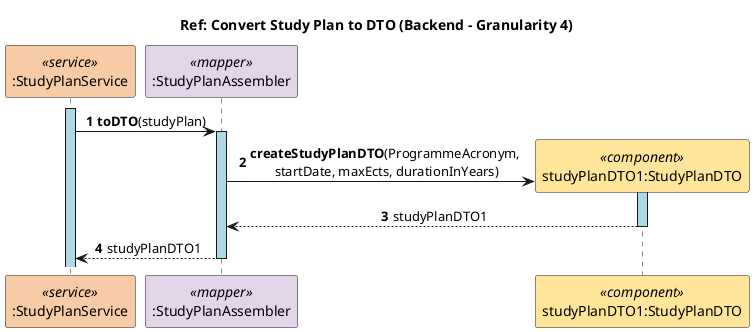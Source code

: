 @startuml
title Ref: Convert Study Plan to DTO (Backend - Granularity 4)
skinparam sequenceLifeLineBackgroundColor lightblue
skinparam sequenceMessageAlign center
autonumber

participant ":StudyPlanService" as StudyPlanService <<service>> #F6CBA5
participant ":StudyPlanAssembler" as StudyPlanAssembler <<mapper>> #E1D5E7
participant "studyPlanDTO1:StudyPlanDTO" as StudyPlanDTO <<component>> #FFE599

activate StudyPlanService
StudyPlanService -> StudyPlanAssembler ++: **toDTO**(studyPlan)
StudyPlanAssembler -> StudyPlanDTO **: **createStudyPlanDTO**(ProgrammeAcronym, \nstartDate, maxEcts, durationInYears)
activate StudyPlanDTO
StudyPlanDTO --> StudyPlanAssembler: studyPlanDTO1
deactivate StudyPlanDTO
StudyPlanAssembler --> StudyPlanService --: studyPlanDTO1
@enduml